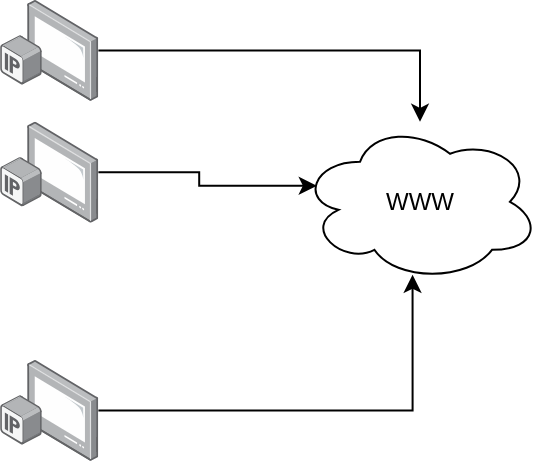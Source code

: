 <mxfile version="27.1.6">
  <diagram name="Page-1" id="I6Y-wbk0YoKE_FTUJRvd">
    <mxGraphModel dx="1251" dy="667" grid="1" gridSize="10" guides="1" tooltips="1" connect="1" arrows="1" fold="1" page="1" pageScale="1" pageWidth="850" pageHeight="1100" math="0" shadow="0">
      <root>
        <mxCell id="0" />
        <mxCell id="1" parent="0" />
        <mxCell id="Hzrix0PqcfKvZ3qZCdGW-1" value="WWW" style="ellipse;shape=cloud;whiteSpace=wrap;html=1;" vertex="1" parent="1">
          <mxGeometry x="190" y="190.9" width="120" height="80" as="geometry" />
        </mxCell>
        <mxCell id="Hzrix0PqcfKvZ3qZCdGW-9" style="edgeStyle=orthogonalEdgeStyle;rounded=0;orthogonalLoop=1;jettySize=auto;html=1;" edge="1" parent="1" source="Hzrix0PqcfKvZ3qZCdGW-6" target="Hzrix0PqcfKvZ3qZCdGW-1">
          <mxGeometry relative="1" as="geometry" />
        </mxCell>
        <mxCell id="Hzrix0PqcfKvZ3qZCdGW-6" value="" style="image;points=[];aspect=fixed;html=1;align=center;shadow=0;dashed=0;image=img/lib/allied_telesis/computer_and_terminals/IP_TV.svg;" vertex="1" parent="1">
          <mxGeometry x="40" y="130" width="49.2" height="50.4" as="geometry" />
        </mxCell>
        <mxCell id="Hzrix0PqcfKvZ3qZCdGW-7" value="" style="image;points=[];aspect=fixed;html=1;align=center;shadow=0;dashed=0;image=img/lib/allied_telesis/computer_and_terminals/IP_TV.svg;" vertex="1" parent="1">
          <mxGeometry x="40" y="190.9" width="49.2" height="50.4" as="geometry" />
        </mxCell>
        <mxCell id="Hzrix0PqcfKvZ3qZCdGW-8" value="" style="image;points=[];aspect=fixed;html=1;align=center;shadow=0;dashed=0;image=img/lib/allied_telesis/computer_and_terminals/IP_TV.svg;" vertex="1" parent="1">
          <mxGeometry x="40" y="310" width="49.2" height="50.4" as="geometry" />
        </mxCell>
        <mxCell id="Hzrix0PqcfKvZ3qZCdGW-10" style="edgeStyle=orthogonalEdgeStyle;rounded=0;orthogonalLoop=1;jettySize=auto;html=1;entryX=0.07;entryY=0.4;entryDx=0;entryDy=0;entryPerimeter=0;" edge="1" parent="1" source="Hzrix0PqcfKvZ3qZCdGW-7" target="Hzrix0PqcfKvZ3qZCdGW-1">
          <mxGeometry relative="1" as="geometry" />
        </mxCell>
        <mxCell id="Hzrix0PqcfKvZ3qZCdGW-11" style="edgeStyle=orthogonalEdgeStyle;rounded=0;orthogonalLoop=1;jettySize=auto;html=1;entryX=0.469;entryY=0.956;entryDx=0;entryDy=0;entryPerimeter=0;" edge="1" parent="1" source="Hzrix0PqcfKvZ3qZCdGW-8" target="Hzrix0PqcfKvZ3qZCdGW-1">
          <mxGeometry relative="1" as="geometry" />
        </mxCell>
      </root>
    </mxGraphModel>
  </diagram>
</mxfile>
